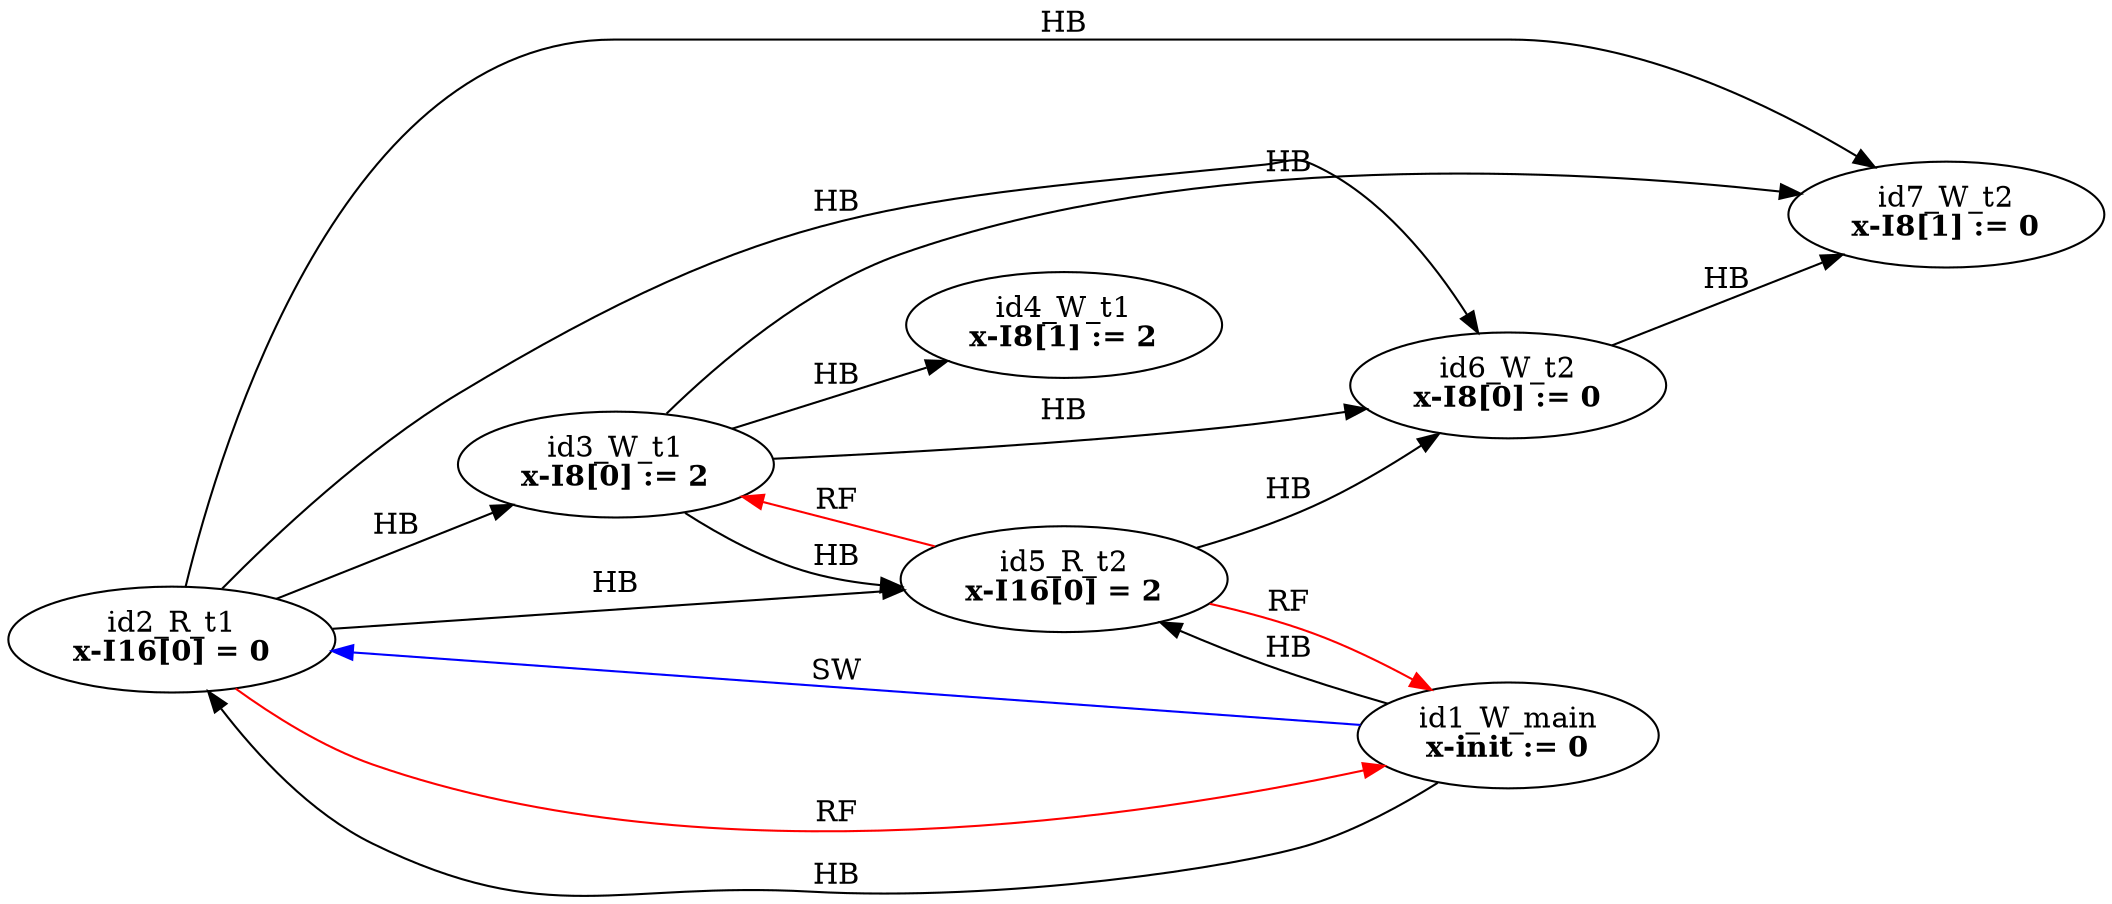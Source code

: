 digraph memory_model {
rankdir=LR;
splines=true; esep=0.5;
id2_R_t1 -> id3_W_t1 [label = "HB", color="black"];
id3_W_t1 -> id4_W_t1 [label = "HB", color="black"];
id5_R_t2 -> id6_W_t2 [label = "HB", color="black"];
id6_W_t2 -> id7_W_t2 [label = "HB", color="black"];
id1_W_main -> id2_R_t1 [label = "HB", color="black"];
id1_W_main -> id5_R_t2 [label = "HB", color="black"];
id2_R_t1 -> id5_R_t2 [label = "HB", color="black"];
id2_R_t1 -> id6_W_t2 [label = "HB", color="black"];
id2_R_t1 -> id7_W_t2 [label = "HB", color="black"];
id3_W_t1 -> id5_R_t2 [label = "HB", color="black"];
id3_W_t1 -> id6_W_t2 [label = "HB", color="black"];
id3_W_t1 -> id7_W_t2 [label = "HB", color="black"];
id2_R_t1 -> id1_W_main [label = "RF", color="red"];
id5_R_t2 -> id1_W_main [label = "RF", color="red"];
id5_R_t2 -> id3_W_t1 [label = "RF", color="red"];
id1_W_main -> id2_R_t1 [label = "SW", color="blue"];
id1_W_main [label=<id1_W_main<br/><B>x-init := 0</B>>, pos="2.5,6!"]
id2_R_t1 [label=<id2_R_t1<br/><B>x-I16[0] = 0</B>>, pos="0,4!"]
id3_W_t1 [label=<id3_W_t1<br/><B>x-I8[0] := 2</B>>, pos="0,2!"]
id4_W_t1 [label=<id4_W_t1<br/><B>x-I8[1] := 2</B>>, pos="0,0!"]
id5_R_t2 [label=<id5_R_t2<br/><B>x-I16[0] = 2</B>>, pos="5,4!"]
id6_W_t2 [label=<id6_W_t2<br/><B>x-I8[0] := 0</B>>, pos="5,2!"]
id7_W_t2 [label=<id7_W_t2<br/><B>x-I8[1] := 0</B>>, pos="5,0!"]
}